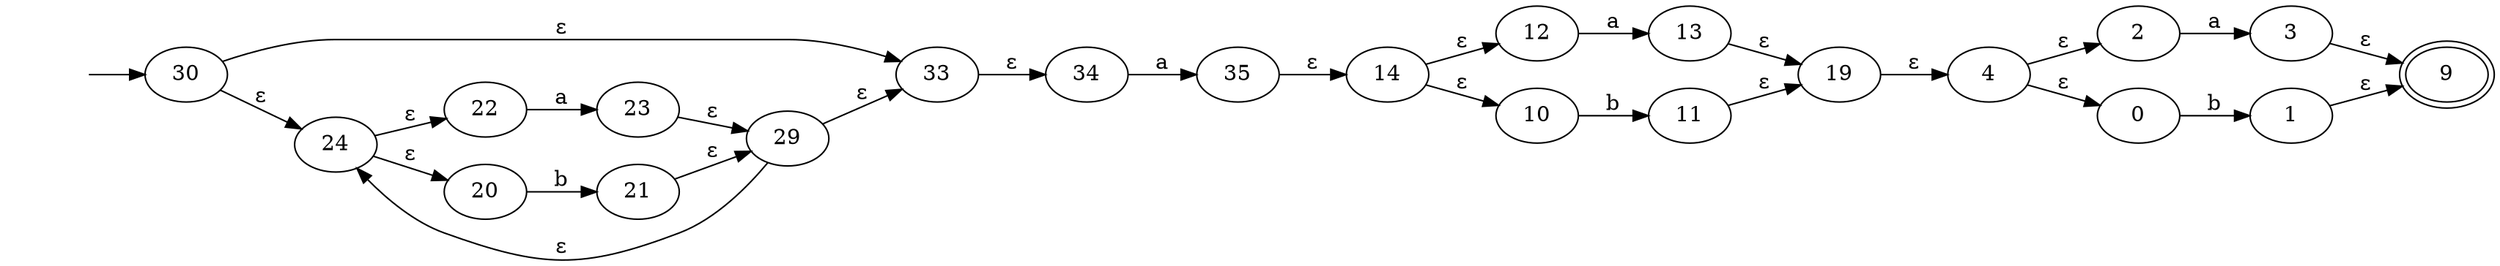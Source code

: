 digraph {
	graph [rankdir=LR]
	inicio [label="" shape=none]
	30
	inicio -> 30
	30 -> 33 [label="ε"]
	30 -> 24 [label="ε"]
	33
	33 -> 34 [label="ε"]
	24
	24 -> 22 [label="ε"]
	24 -> 20 [label="ε"]
	34
	34 -> 35 [label=a]
	22
	22 -> 23 [label=a]
	20
	20 -> 21 [label=b]
	35
	35 -> 14 [label="ε"]
	23
	23 -> 29 [label="ε"]
	21
	21 -> 29 [label="ε"]
	14
	14 -> 12 [label="ε"]
	14 -> 10 [label="ε"]
	29
	29 -> 24 [label="ε"]
	29 -> 33 [label="ε"]
	12
	12 -> 13 [label=a]
	10
	10 -> 11 [label=b]
	13
	13 -> 19 [label="ε"]
	11
	11 -> 19 [label="ε"]
	19
	19 -> 4 [label="ε"]
	4
	4 -> 2 [label="ε"]
	4 -> 0 [label="ε"]
	2
	2 -> 3 [label=a]
	0
	0 -> 1 [label=b]
	3
	3 -> 9 [label="ε"]
	1
	1 -> 9 [label="ε"]
	9 [peripheries=2]
}
